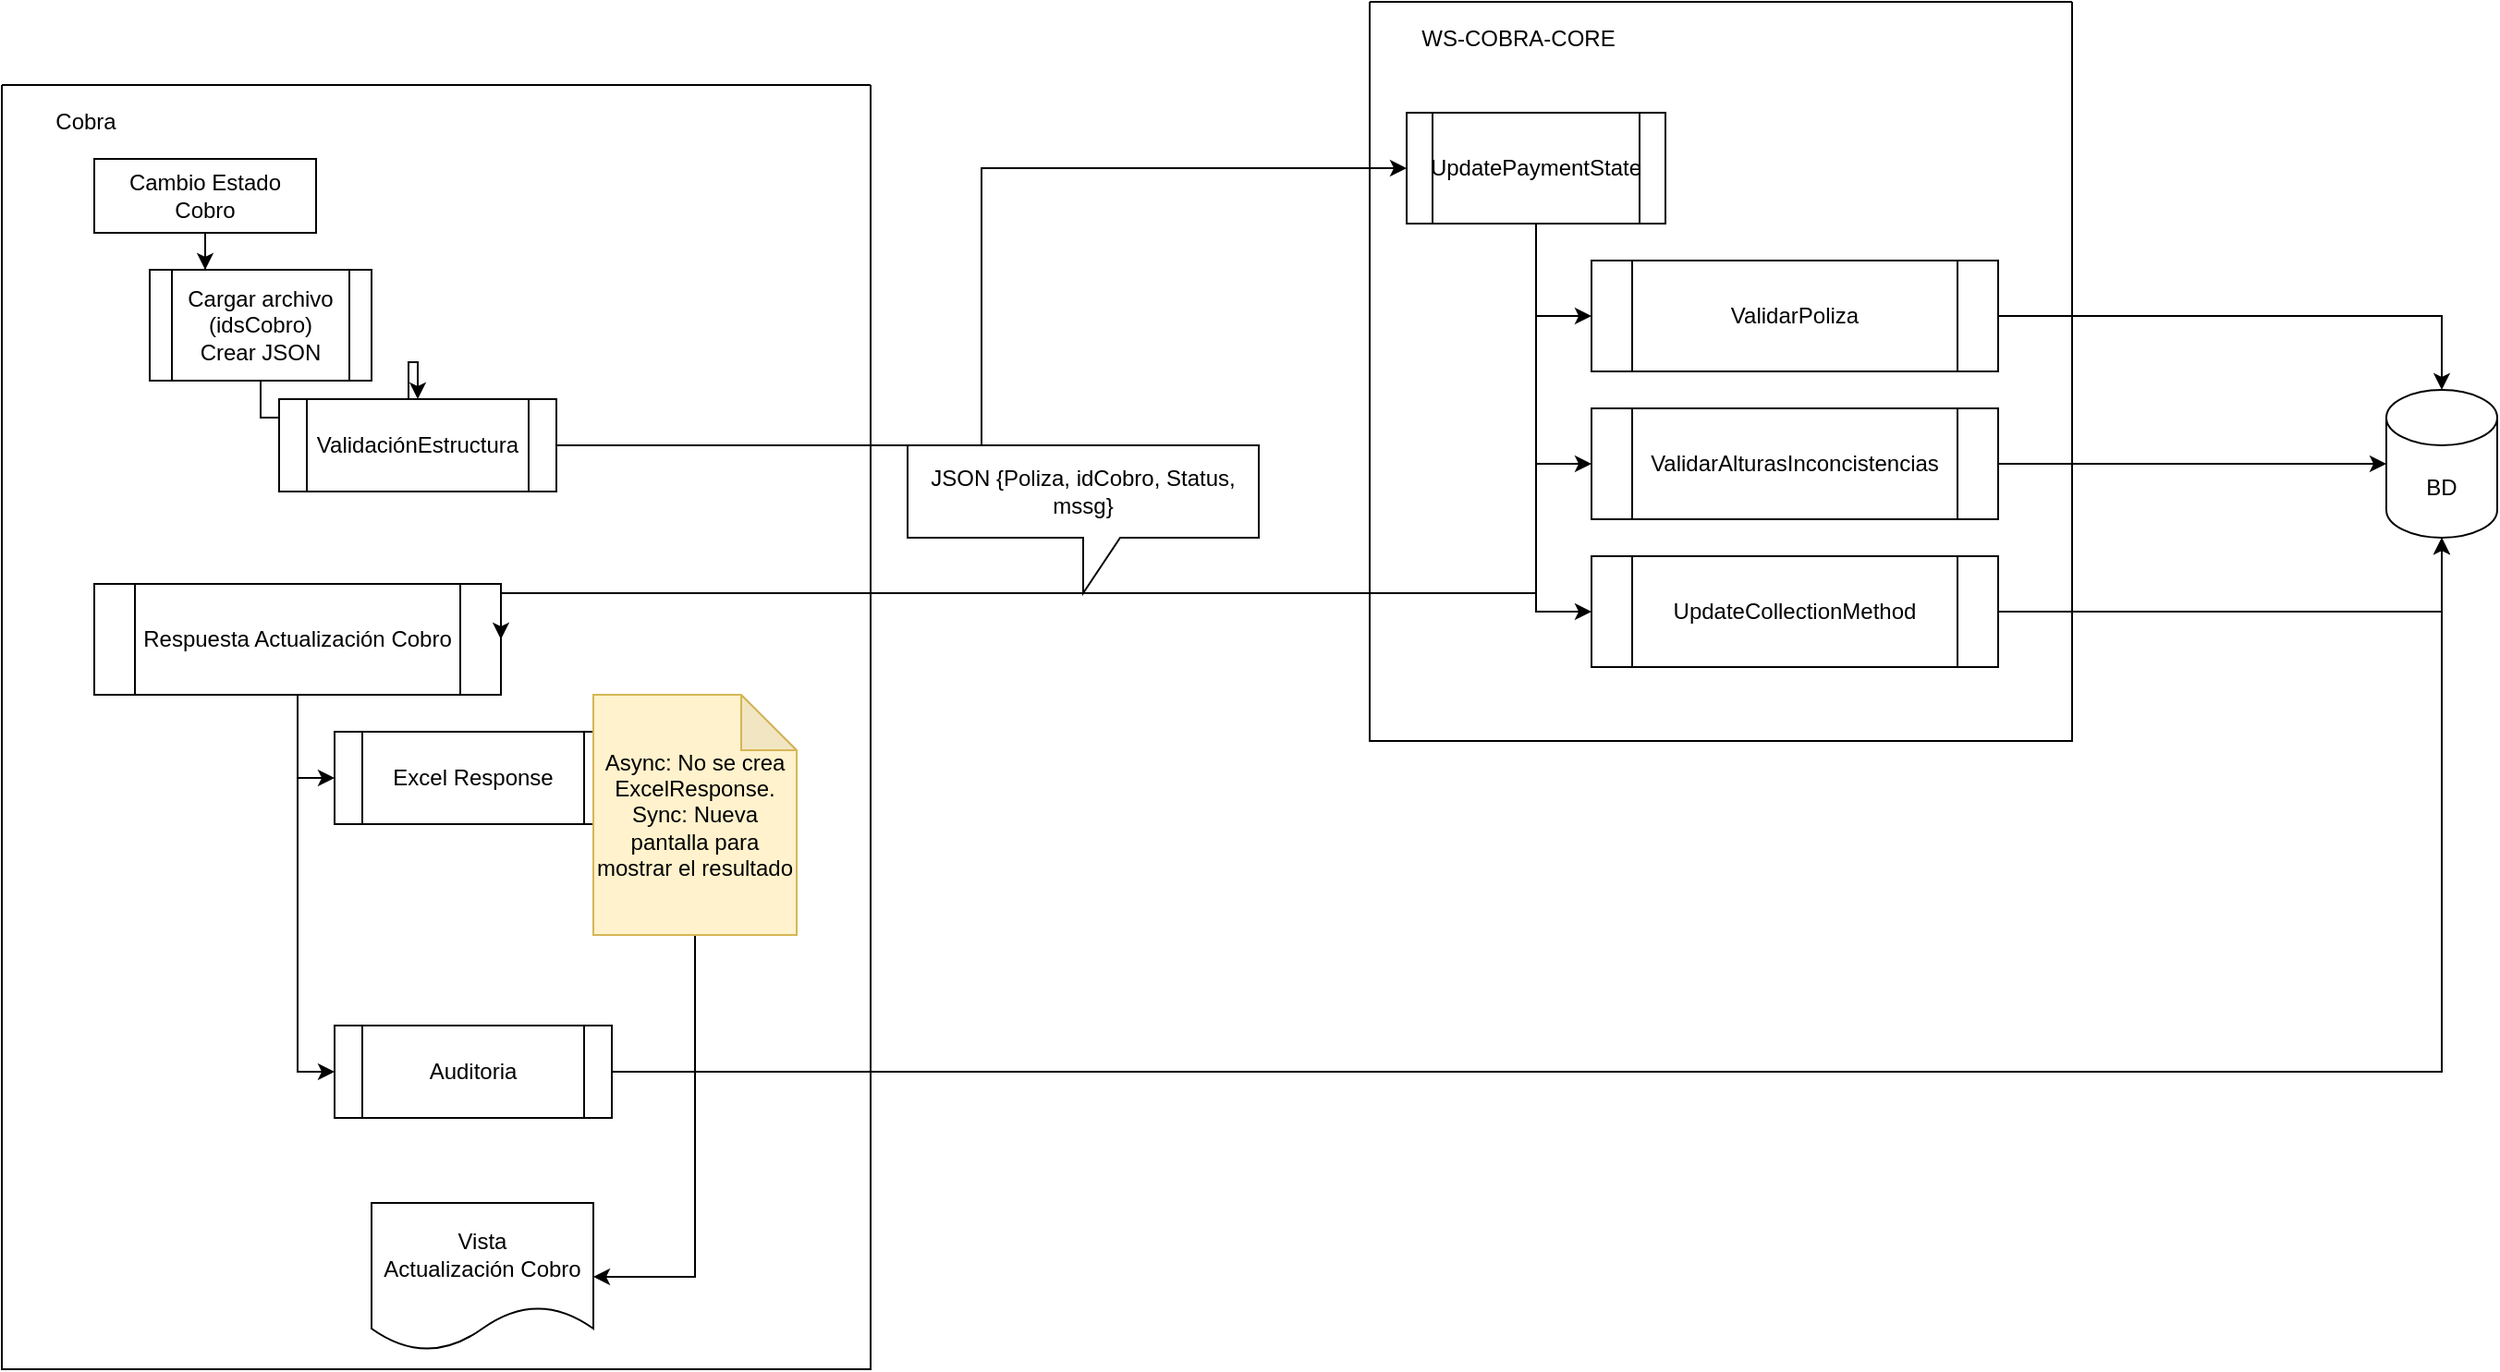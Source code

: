 <mxfile version="18.1.3" type="github">
  <diagram id="16_J8pd2cNKtsFhXCd2k" name="Page-1">
    <mxGraphModel dx="1422" dy="762" grid="1" gridSize="10" guides="1" tooltips="1" connect="1" arrows="1" fold="1" page="1" pageScale="1" pageWidth="1600" pageHeight="900" math="0" shadow="0">
      <root>
        <mxCell id="0" />
        <mxCell id="1" parent="0" />
        <mxCell id="tQsW3pdAo9ejDqMO_mFK-3" value="" style="swimlane;startSize=0;" vertex="1" parent="1">
          <mxGeometry x="70" y="75" width="470" height="695" as="geometry" />
        </mxCell>
        <mxCell id="tQsW3pdAo9ejDqMO_mFK-7" style="edgeStyle=orthogonalEdgeStyle;rounded=0;orthogonalLoop=1;jettySize=auto;html=1;entryX=0.25;entryY=0;entryDx=0;entryDy=0;" edge="1" parent="tQsW3pdAo9ejDqMO_mFK-3" source="tQsW3pdAo9ejDqMO_mFK-4" target="tQsW3pdAo9ejDqMO_mFK-1">
          <mxGeometry relative="1" as="geometry" />
        </mxCell>
        <mxCell id="tQsW3pdAo9ejDqMO_mFK-4" value="Cambio Estado Cobro" style="whiteSpace=wrap;html=1;" vertex="1" parent="tQsW3pdAo9ejDqMO_mFK-3">
          <mxGeometry x="50" y="40" width="120" height="40" as="geometry" />
        </mxCell>
        <mxCell id="tQsW3pdAo9ejDqMO_mFK-8" style="edgeStyle=orthogonalEdgeStyle;rounded=0;orthogonalLoop=1;jettySize=auto;html=1;" edge="1" parent="tQsW3pdAo9ejDqMO_mFK-3" source="tQsW3pdAo9ejDqMO_mFK-1" target="tQsW3pdAo9ejDqMO_mFK-6">
          <mxGeometry relative="1" as="geometry" />
        </mxCell>
        <mxCell id="tQsW3pdAo9ejDqMO_mFK-1" value="Cargar archivo (idsCobro) &lt;br&gt;Crear JSON" style="shape=process;whiteSpace=wrap;html=1;backgroundOutline=1;" vertex="1" parent="tQsW3pdAo9ejDqMO_mFK-3">
          <mxGeometry x="80" y="100" width="120" height="60" as="geometry" />
        </mxCell>
        <mxCell id="tQsW3pdAo9ejDqMO_mFK-6" value="ValidaciónEstructura" style="shape=process;whiteSpace=wrap;html=1;backgroundOutline=1;" vertex="1" parent="tQsW3pdAo9ejDqMO_mFK-3">
          <mxGeometry x="150" y="170" width="150" height="50" as="geometry" />
        </mxCell>
        <mxCell id="tQsW3pdAo9ejDqMO_mFK-5" value="Cobra" style="text;html=1;align=center;verticalAlign=middle;resizable=0;points=[];autosize=1;strokeColor=none;fillColor=none;" vertex="1" parent="tQsW3pdAo9ejDqMO_mFK-3">
          <mxGeometry x="20" y="10" width="50" height="20" as="geometry" />
        </mxCell>
        <mxCell id="tQsW3pdAo9ejDqMO_mFK-34" style="edgeStyle=orthogonalEdgeStyle;rounded=0;orthogonalLoop=1;jettySize=auto;html=1;entryX=0;entryY=0.5;entryDx=0;entryDy=0;" edge="1" parent="tQsW3pdAo9ejDqMO_mFK-3" source="tQsW3pdAo9ejDqMO_mFK-30" target="tQsW3pdAo9ejDqMO_mFK-33">
          <mxGeometry relative="1" as="geometry" />
        </mxCell>
        <mxCell id="tQsW3pdAo9ejDqMO_mFK-40" style="edgeStyle=orthogonalEdgeStyle;rounded=0;orthogonalLoop=1;jettySize=auto;html=1;entryX=0;entryY=0.5;entryDx=0;entryDy=0;" edge="1" parent="tQsW3pdAo9ejDqMO_mFK-3" source="tQsW3pdAo9ejDqMO_mFK-30" target="tQsW3pdAo9ejDqMO_mFK-39">
          <mxGeometry relative="1" as="geometry" />
        </mxCell>
        <mxCell id="tQsW3pdAo9ejDqMO_mFK-30" value="Respuesta Actualización Cobro" style="shape=process;whiteSpace=wrap;html=1;backgroundOutline=1;" vertex="1" parent="tQsW3pdAo9ejDqMO_mFK-3">
          <mxGeometry x="50" y="270" width="220" height="60" as="geometry" />
        </mxCell>
        <mxCell id="tQsW3pdAo9ejDqMO_mFK-33" value="Excel Response" style="shape=process;whiteSpace=wrap;html=1;backgroundOutline=1;" vertex="1" parent="tQsW3pdAo9ejDqMO_mFK-3">
          <mxGeometry x="180" y="350" width="150" height="50" as="geometry" />
        </mxCell>
        <mxCell id="tQsW3pdAo9ejDqMO_mFK-39" value="Auditoria" style="shape=process;whiteSpace=wrap;html=1;backgroundOutline=1;" vertex="1" parent="tQsW3pdAo9ejDqMO_mFK-3">
          <mxGeometry x="180" y="509" width="150" height="50" as="geometry" />
        </mxCell>
        <mxCell id="tQsW3pdAo9ejDqMO_mFK-45" style="edgeStyle=orthogonalEdgeStyle;rounded=0;orthogonalLoop=1;jettySize=auto;html=1;entryX=1;entryY=0.5;entryDx=0;entryDy=0;" edge="1" parent="tQsW3pdAo9ejDqMO_mFK-3" source="tQsW3pdAo9ejDqMO_mFK-43" target="tQsW3pdAo9ejDqMO_mFK-44">
          <mxGeometry relative="1" as="geometry" />
        </mxCell>
        <mxCell id="tQsW3pdAo9ejDqMO_mFK-43" value="&lt;span style=&quot;&quot;&gt;Async: No se crea ExcelResponse.&lt;/span&gt;&lt;br style=&quot;&quot;&gt;&lt;span style=&quot;&quot;&gt;Sync: Nueva pantalla para mostrar el resultado&lt;/span&gt;" style="shape=note;whiteSpace=wrap;html=1;backgroundOutline=1;darkOpacity=0.05;fillColor=#fff2cc;strokeColor=#d6b656;" vertex="1" parent="tQsW3pdAo9ejDqMO_mFK-3">
          <mxGeometry x="320" y="330" width="110" height="130" as="geometry" />
        </mxCell>
        <mxCell id="tQsW3pdAo9ejDqMO_mFK-44" value="Vista&lt;br&gt;Actualización Cobro" style="shape=document;whiteSpace=wrap;html=1;boundedLbl=1;" vertex="1" parent="tQsW3pdAo9ejDqMO_mFK-3">
          <mxGeometry x="200" y="605" width="120" height="80" as="geometry" />
        </mxCell>
        <mxCell id="tQsW3pdAo9ejDqMO_mFK-9" value="" style="swimlane;startSize=0;" vertex="1" parent="1">
          <mxGeometry x="810" y="30" width="380" height="400" as="geometry" />
        </mxCell>
        <mxCell id="tQsW3pdAo9ejDqMO_mFK-10" value="WS-COBRA-CORE" style="text;html=1;align=center;verticalAlign=middle;resizable=0;points=[];autosize=1;strokeColor=none;fillColor=none;" vertex="1" parent="tQsW3pdAo9ejDqMO_mFK-9">
          <mxGeometry x="20" y="10" width="120" height="20" as="geometry" />
        </mxCell>
        <mxCell id="tQsW3pdAo9ejDqMO_mFK-25" style="edgeStyle=orthogonalEdgeStyle;rounded=0;orthogonalLoop=1;jettySize=auto;html=1;entryX=0;entryY=0.5;entryDx=0;entryDy=0;" edge="1" parent="tQsW3pdAo9ejDqMO_mFK-9" source="tQsW3pdAo9ejDqMO_mFK-12" target="tQsW3pdAo9ejDqMO_mFK-18">
          <mxGeometry relative="1" as="geometry" />
        </mxCell>
        <mxCell id="tQsW3pdAo9ejDqMO_mFK-26" style="edgeStyle=orthogonalEdgeStyle;rounded=0;orthogonalLoop=1;jettySize=auto;html=1;entryX=0;entryY=0.5;entryDx=0;entryDy=0;" edge="1" parent="tQsW3pdAo9ejDqMO_mFK-9" source="tQsW3pdAo9ejDqMO_mFK-12" target="tQsW3pdAo9ejDqMO_mFK-13">
          <mxGeometry relative="1" as="geometry" />
        </mxCell>
        <mxCell id="tQsW3pdAo9ejDqMO_mFK-27" style="edgeStyle=orthogonalEdgeStyle;rounded=0;orthogonalLoop=1;jettySize=auto;html=1;entryX=0;entryY=0.5;entryDx=0;entryDy=0;" edge="1" parent="tQsW3pdAo9ejDqMO_mFK-9" source="tQsW3pdAo9ejDqMO_mFK-12" target="tQsW3pdAo9ejDqMO_mFK-14">
          <mxGeometry relative="1" as="geometry" />
        </mxCell>
        <mxCell id="tQsW3pdAo9ejDqMO_mFK-12" value="UpdatePaymentState" style="shape=process;whiteSpace=wrap;html=1;backgroundOutline=1;" vertex="1" parent="tQsW3pdAo9ejDqMO_mFK-9">
          <mxGeometry x="20" y="60" width="140" height="60" as="geometry" />
        </mxCell>
        <mxCell id="tQsW3pdAo9ejDqMO_mFK-13" value="ValidarAlturasInconcistencias" style="shape=process;whiteSpace=wrap;html=1;backgroundOutline=1;" vertex="1" parent="tQsW3pdAo9ejDqMO_mFK-9">
          <mxGeometry x="120" y="220" width="220" height="60" as="geometry" />
        </mxCell>
        <mxCell id="tQsW3pdAo9ejDqMO_mFK-14" value="UpdateCollectionMethod" style="shape=process;whiteSpace=wrap;html=1;backgroundOutline=1;" vertex="1" parent="tQsW3pdAo9ejDqMO_mFK-9">
          <mxGeometry x="120" y="300" width="220" height="60" as="geometry" />
        </mxCell>
        <mxCell id="tQsW3pdAo9ejDqMO_mFK-18" value="ValidarPoliza" style="shape=process;whiteSpace=wrap;html=1;backgroundOutline=1;" vertex="1" parent="tQsW3pdAo9ejDqMO_mFK-9">
          <mxGeometry x="120" y="140" width="220" height="60" as="geometry" />
        </mxCell>
        <mxCell id="tQsW3pdAo9ejDqMO_mFK-28" style="edgeStyle=orthogonalEdgeStyle;rounded=0;orthogonalLoop=1;jettySize=auto;html=1;entryX=0;entryY=0.5;entryDx=0;entryDy=0;" edge="1" parent="1" source="tQsW3pdAo9ejDqMO_mFK-6" target="tQsW3pdAo9ejDqMO_mFK-12">
          <mxGeometry relative="1" as="geometry" />
        </mxCell>
        <mxCell id="tQsW3pdAo9ejDqMO_mFK-31" style="edgeStyle=orthogonalEdgeStyle;rounded=0;orthogonalLoop=1;jettySize=auto;html=1;entryX=1;entryY=0.5;entryDx=0;entryDy=0;" edge="1" parent="1" source="tQsW3pdAo9ejDqMO_mFK-12" target="tQsW3pdAo9ejDqMO_mFK-30">
          <mxGeometry relative="1" as="geometry">
            <Array as="points">
              <mxPoint x="900" y="350" />
            </Array>
          </mxGeometry>
        </mxCell>
        <mxCell id="tQsW3pdAo9ejDqMO_mFK-32" value="JSON {Poliza, idCobro, Status, mssg}" style="shape=callout;whiteSpace=wrap;html=1;perimeter=calloutPerimeter;" vertex="1" parent="1">
          <mxGeometry x="560" y="270" width="190" height="80" as="geometry" />
        </mxCell>
        <mxCell id="tQsW3pdAo9ejDqMO_mFK-35" value="BD" style="shape=cylinder3;whiteSpace=wrap;html=1;boundedLbl=1;backgroundOutline=1;size=15;" vertex="1" parent="1">
          <mxGeometry x="1360" y="240" width="60" height="80" as="geometry" />
        </mxCell>
        <mxCell id="tQsW3pdAo9ejDqMO_mFK-36" style="edgeStyle=orthogonalEdgeStyle;rounded=0;orthogonalLoop=1;jettySize=auto;html=1;" edge="1" parent="1" source="tQsW3pdAo9ejDqMO_mFK-18" target="tQsW3pdAo9ejDqMO_mFK-35">
          <mxGeometry relative="1" as="geometry" />
        </mxCell>
        <mxCell id="tQsW3pdAo9ejDqMO_mFK-37" style="edgeStyle=orthogonalEdgeStyle;rounded=0;orthogonalLoop=1;jettySize=auto;html=1;" edge="1" parent="1" source="tQsW3pdAo9ejDqMO_mFK-13" target="tQsW3pdAo9ejDqMO_mFK-35">
          <mxGeometry relative="1" as="geometry" />
        </mxCell>
        <mxCell id="tQsW3pdAo9ejDqMO_mFK-38" style="edgeStyle=orthogonalEdgeStyle;rounded=0;orthogonalLoop=1;jettySize=auto;html=1;entryX=0.5;entryY=1;entryDx=0;entryDy=0;entryPerimeter=0;" edge="1" parent="1" source="tQsW3pdAo9ejDqMO_mFK-14" target="tQsW3pdAo9ejDqMO_mFK-35">
          <mxGeometry relative="1" as="geometry" />
        </mxCell>
        <mxCell id="tQsW3pdAo9ejDqMO_mFK-41" style="edgeStyle=orthogonalEdgeStyle;rounded=0;orthogonalLoop=1;jettySize=auto;html=1;entryX=0.5;entryY=1;entryDx=0;entryDy=0;entryPerimeter=0;" edge="1" parent="1" source="tQsW3pdAo9ejDqMO_mFK-39" target="tQsW3pdAo9ejDqMO_mFK-35">
          <mxGeometry relative="1" as="geometry">
            <mxPoint x="1390" y="409" as="targetPoint" />
          </mxGeometry>
        </mxCell>
      </root>
    </mxGraphModel>
  </diagram>
</mxfile>
